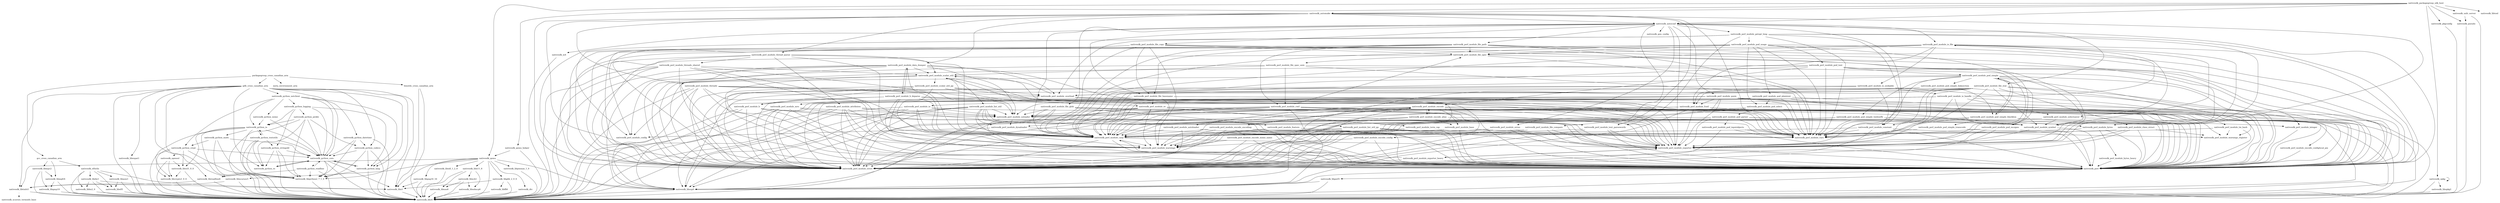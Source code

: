 digraph depends {
    node [shape=plaintext]
binutils_cross_canadian_arm -> nativesdk_libc6;
binutils_cross_canadian_arm -> nativesdk_libz1;
gcc_cross_canadian_arm -> nativesdk_elfutils;
gcc_cross_canadian_arm -> nativesdk_libmpc2;
gcc_cross_canadian_arm -> nativesdk_libmpfr4;
gdb_cross_canadian_arm -> nativesdk_libc6;
gdb_cross_canadian_arm -> nativesdk_libexpat1;
gdb_cross_canadian_arm -> nativesdk_libncurses5;
gdb_cross_canadian_arm -> nativesdk_libpython2_7_1_0;
gdb_cross_canadian_arm -> nativesdk_libreadline6;
gdb_cross_canadian_arm -> nativesdk_libtinfo5;
gdb_cross_canadian_arm -> nativesdk_libz1;
gdb_cross_canadian_arm -> nativesdk_python_codecs;
gdb_cross_canadian_arm -> nativesdk_python_core;
gdb_cross_canadian_arm -> nativesdk_python_lang;
gdb_cross_canadian_arm -> nativesdk_python_netclient;
gdb_cross_canadian_arm -> nativesdk_python_re;
nativesdk_autoconf -> nativesdk_gnu_config;
nativesdk_autoconf -> nativesdk_m4;
nativesdk_autoconf -> nativesdk_perl;
nativesdk_autoconf -> nativesdk_perl_module_carp;
nativesdk_autoconf -> nativesdk_perl_module_constant;
nativesdk_autoconf -> nativesdk_perl_module_errno;
nativesdk_autoconf -> nativesdk_perl_module_exporter;
nativesdk_autoconf -> nativesdk_perl_module_file_basename;
nativesdk_autoconf -> nativesdk_perl_module_file_compare;
nativesdk_autoconf -> nativesdk_perl_module_file_copy;
nativesdk_autoconf -> nativesdk_perl_module_file_glob;
nativesdk_autoconf -> nativesdk_perl_module_file_path;
nativesdk_autoconf -> nativesdk_perl_module_file_stat;
nativesdk_autoconf -> nativesdk_perl_module_getopt_long;
nativesdk_autoconf -> nativesdk_perl_module_io_file;
nativesdk_autoconf -> nativesdk_perl_module_posix;
nativesdk_automake -> nativesdk_autoconf;
nativesdk_automake -> nativesdk_perl;
nativesdk_automake -> nativesdk_perl_module_bytes;
nativesdk_automake -> nativesdk_perl_module_data_dumper;
nativesdk_automake -> nativesdk_perl_module_strict;
nativesdk_automake -> nativesdk_perl_module_text_parsewords;
nativesdk_automake -> nativesdk_perl_module_thread_queue;
nativesdk_automake -> nativesdk_perl_module_threads;
nativesdk_automake -> nativesdk_perl_module_vars;
nativesdk_dtc -> nativesdk_libc6;
nativesdk_elfutils -> nativesdk_libasm1;
nativesdk_elfutils -> nativesdk_libbz2_0;
nativesdk_elfutils -> nativesdk_libc6;
nativesdk_elfutils -> nativesdk_libdw1;
nativesdk_elfutils -> nativesdk_libelf1;
nativesdk_elfutils -> nativesdk_libz1;
nativesdk_libasm1 -> nativesdk_libc6;
nativesdk_libasm1 -> nativesdk_libelf1;
nativesdk_libbz2_0 -> nativesdk_libc6;
nativesdk_libcrypto1_0_0 -> nativesdk_libc6;
nativesdk_libdw1 -> nativesdk_libbz2_0;
nativesdk_libdw1 -> nativesdk_libc6;
nativesdk_libdw1 -> nativesdk_libelf1;
nativesdk_libdw1 -> nativesdk_libz1;
nativesdk_libelf1 -> nativesdk_libc6;
nativesdk_libexpat1 -> nativesdk_libc6;
nativesdk_libffi6 -> nativesdk_libc6;
nativesdk_libglib_2_0_0 -> nativesdk_libc6;
nativesdk_libglib_2_0_0 -> nativesdk_libffi6;
nativesdk_libglib_2_0_0 -> nativesdk_libz1;
nativesdk_libgmp10 -> nativesdk_libc6;
nativesdk_libmpc2 -> nativesdk_libc6;
nativesdk_libmpc2 -> nativesdk_libgmp10;
nativesdk_libmpc2 -> nativesdk_libmpfr4;
nativesdk_libmpfr4 -> nativesdk_libc6;
nativesdk_libmpfr4 -> nativesdk_libgmp10;
nativesdk_libncurses5 -> nativesdk_libc6;
nativesdk_libncurses5 -> nativesdk_libtinfo5;
nativesdk_libopkg1 -> nativesdk_libc6;
nativesdk_libperl5 -> nativesdk_libc6;
nativesdk_libperl5 -> nativesdk_libssp0;
nativesdk_libpixman_1_0 -> nativesdk_libc6;
nativesdk_libpng16_16 -> nativesdk_libc6;
nativesdk_libpng16_16 -> nativesdk_libz1;
nativesdk_libpython2_7_1_0 -> nativesdk_libc6;
nativesdk_libreadline6 -> nativesdk_libc6;
nativesdk_libreadline6 -> nativesdk_libtinfo5;
nativesdk_libsdl_1_2_0 -> nativesdk_libc6;
nativesdk_libssl1_0_0 -> nativesdk_libc6;
nativesdk_libssl1_0_0 -> nativesdk_libcrypto1_0_0;
nativesdk_libssp0 -> nativesdk_libc6;
nativesdk_libtinfo5 -> nativesdk_libc6;
nativesdk_libtinfo5 -> nativesdk_ncurses_terminfo_base [style=dotted];
nativesdk_libx11_6 -> nativesdk_libc6;
nativesdk_libx11_6 -> nativesdk_libxau6;
nativesdk_libx11_6 -> nativesdk_libxcb1;
nativesdk_libx11_6 -> nativesdk_libxdmcp6;
nativesdk_libxau6 -> nativesdk_libc6;
nativesdk_libxcb1 -> nativesdk_libc6;
nativesdk_libxcb1 -> nativesdk_libxau6;
nativesdk_libxcb1 -> nativesdk_libxdmcp6;
nativesdk_libxdmcp6 -> nativesdk_libc6;
nativesdk_libz1 -> nativesdk_libc6;
nativesdk_m4 -> nativesdk_libc6;
nativesdk_openssl -> nativesdk_libc6;
nativesdk_openssl -> nativesdk_libcrypto1_0_0;
nativesdk_openssl -> nativesdk_libssl1_0_0;
nativesdk_opkg -> nativesdk_libc6;
nativesdk_opkg -> nativesdk_libopkg1;
nativesdk_opkg -> nativesdk_opkg;
nativesdk_packagegroup_sdk_host -> nativesdk_autoconf;
nativesdk_packagegroup_sdk_host -> nativesdk_automake;
nativesdk_packagegroup_sdk_host -> nativesdk_libtool;
nativesdk_packagegroup_sdk_host -> nativesdk_opkg;
nativesdk_packagegroup_sdk_host -> nativesdk_pkgconfig;
nativesdk_packagegroup_sdk_host -> nativesdk_pseudo;
nativesdk_packagegroup_sdk_host -> nativesdk_qemu;
nativesdk_packagegroup_sdk_host -> nativesdk_qemu_helper;
nativesdk_packagegroup_sdk_host -> nativesdk_unfs_server;
nativesdk_perl -> nativesdk_libc6;
nativesdk_perl -> nativesdk_libperl5;
nativesdk_perl -> nativesdk_libssp0;
nativesdk_perl_module_attributes -> nativesdk_libc6;
nativesdk_perl_module_attributes -> nativesdk_libssp0;
nativesdk_perl_module_attributes -> nativesdk_perl;
nativesdk_perl_module_attributes -> nativesdk_perl_module_carp;
nativesdk_perl_module_attributes -> nativesdk_perl_module_exporter;
nativesdk_perl_module_attributes -> nativesdk_perl_module_strict;
nativesdk_perl_module_attributes -> nativesdk_perl_module_warnings;
nativesdk_perl_module_attributes -> nativesdk_perl_module_xsloader;
nativesdk_perl_module_autoloader -> nativesdk_perl;
nativesdk_perl_module_autoloader -> nativesdk_perl_module_carp;
nativesdk_perl_module_autoloader -> nativesdk_perl_module_strict;
nativesdk_perl_module_b -> nativesdk_libc6;
nativesdk_perl_module_b -> nativesdk_libssp0;
nativesdk_perl_module_b -> nativesdk_perl;
nativesdk_perl_module_b -> nativesdk_perl_module_exporter;
nativesdk_perl_module_b -> nativesdk_perl_module_strict;
nativesdk_perl_module_b -> nativesdk_perl_module_xsloader;
nativesdk_perl_module_b_deparse -> nativesdk_perl;
nativesdk_perl_module_b_deparse -> nativesdk_perl_module_b;
nativesdk_perl_module_b_deparse -> nativesdk_perl_module_carp;
nativesdk_perl_module_b_deparse -> nativesdk_perl_module_data_dumper;
nativesdk_perl_module_b_deparse -> nativesdk_perl_module_re;
nativesdk_perl_module_b_deparse -> nativesdk_perl_module_strict;
nativesdk_perl_module_b_deparse -> nativesdk_perl_module_vars;
nativesdk_perl_module_b_deparse -> nativesdk_perl_module_warnings;
nativesdk_perl_module_base -> nativesdk_perl;
nativesdk_perl_module_base -> nativesdk_perl_module_carp;
nativesdk_perl_module_base -> nativesdk_perl_module_strict;
nativesdk_perl_module_base -> nativesdk_perl_module_vars;
nativesdk_perl_module_bytes -> nativesdk_perl;
nativesdk_perl_module_bytes -> nativesdk_perl_module_bytes_heavy;
nativesdk_perl_module_bytes -> nativesdk_perl_module_carp;
nativesdk_perl_module_bytes_heavy -> nativesdk_perl;
nativesdk_perl_module_carp -> nativesdk_perl;
nativesdk_perl_module_carp -> nativesdk_perl_module_exporter;
nativesdk_perl_module_carp -> nativesdk_perl_module_strict;
nativesdk_perl_module_carp -> nativesdk_perl_module_warnings;
nativesdk_perl_module_class_struct -> nativesdk_perl;
nativesdk_perl_module_class_struct -> nativesdk_perl_module_carp;
nativesdk_perl_module_class_struct -> nativesdk_perl_module_exporter;
nativesdk_perl_module_class_struct -> nativesdk_perl_module_strict;
nativesdk_perl_module_class_struct -> nativesdk_perl_module_warnings_register;
nativesdk_perl_module_constant -> nativesdk_perl;
nativesdk_perl_module_constant -> nativesdk_perl_module_carp;
nativesdk_perl_module_constant -> nativesdk_perl_module_strict;
nativesdk_perl_module_constant -> nativesdk_perl_module_vars;
nativesdk_perl_module_constant -> nativesdk_perl_module_warnings_register;
nativesdk_perl_module_cwd -> nativesdk_libc6;
nativesdk_perl_module_cwd -> nativesdk_libssp0;
nativesdk_perl_module_cwd -> nativesdk_perl;
nativesdk_perl_module_cwd -> nativesdk_perl_module_dynaloader;
nativesdk_perl_module_cwd -> nativesdk_perl_module_exporter;
nativesdk_perl_module_cwd -> nativesdk_perl_module_file_spec;
nativesdk_perl_module_cwd -> nativesdk_perl_module_strict;
nativesdk_perl_module_cwd -> nativesdk_perl_module_vars;
nativesdk_perl_module_cwd -> nativesdk_perl_module_xsloader;
nativesdk_perl_module_data_dumper -> nativesdk_libc6;
nativesdk_perl_module_data_dumper -> nativesdk_libssp0;
nativesdk_perl_module_data_dumper -> nativesdk_perl;
nativesdk_perl_module_data_dumper -> nativesdk_perl_module_b_deparse;
nativesdk_perl_module_data_dumper -> nativesdk_perl_module_carp;
nativesdk_perl_module_data_dumper -> nativesdk_perl_module_config;
nativesdk_perl_module_data_dumper -> nativesdk_perl_module_exporter;
nativesdk_perl_module_data_dumper -> nativesdk_perl_module_overload;
nativesdk_perl_module_data_dumper -> nativesdk_perl_module_scalar_util;
nativesdk_perl_module_data_dumper -> nativesdk_perl_module_xsloader;
nativesdk_perl_module_dynaloader -> nativesdk_perl;
nativesdk_perl_module_dynaloader -> nativesdk_perl_module_carp;
nativesdk_perl_module_dynaloader -> nativesdk_perl_module_config;
nativesdk_perl_module_encode -> nativesdk_libc6;
nativesdk_perl_module_encode -> nativesdk_libssp0;
nativesdk_perl_module_encode -> nativesdk_perl;
nativesdk_perl_module_encode -> nativesdk_perl_module_base;
nativesdk_perl_module_encode -> nativesdk_perl_module_bytes;
nativesdk_perl_module_encode -> nativesdk_perl_module_carp;
nativesdk_perl_module_encode -> nativesdk_perl_module_encode_alias;
nativesdk_perl_module_encode -> nativesdk_perl_module_encode_config;
nativesdk_perl_module_encode -> nativesdk_perl_module_encode_configlocal_pm;
nativesdk_perl_module_encode -> nativesdk_perl_module_encode_encoding;
nativesdk_perl_module_encode -> nativesdk_perl_module_exporter;
nativesdk_perl_module_encode -> nativesdk_perl_module_strict;
nativesdk_perl_module_encode -> nativesdk_perl_module_warnings;
nativesdk_perl_module_encode -> nativesdk_perl_module_xsloader;
nativesdk_perl_module_encode_alias -> nativesdk_perl;
nativesdk_perl_module_encode_alias -> nativesdk_perl_module_base;
nativesdk_perl_module_encode_alias -> nativesdk_perl_module_encode;
nativesdk_perl_module_encode_alias -> nativesdk_perl_module_strict;
nativesdk_perl_module_encode_alias -> nativesdk_perl_module_warnings;
nativesdk_perl_module_encode_config -> nativesdk_perl;
nativesdk_perl_module_encode_config -> nativesdk_perl_module_strict;
nativesdk_perl_module_encode_config -> nativesdk_perl_module_warnings;
nativesdk_perl_module_encode_configlocal_pm -> nativesdk_perl;
nativesdk_perl_module_encode_encoding -> nativesdk_perl;
nativesdk_perl_module_encode_encoding -> nativesdk_perl_module_carp;
nativesdk_perl_module_encode_encoding -> nativesdk_perl_module_encode;
nativesdk_perl_module_encode_encoding -> nativesdk_perl_module_encode_mime_name;
nativesdk_perl_module_encode_encoding -> nativesdk_perl_module_strict;
nativesdk_perl_module_encode_encoding -> nativesdk_perl_module_warnings;
nativesdk_perl_module_encode_mime_name -> nativesdk_perl;
nativesdk_perl_module_encode_mime_name -> nativesdk_perl_module_strict;
nativesdk_perl_module_encode_mime_name -> nativesdk_perl_module_warnings;
nativesdk_perl_module_errno -> nativesdk_perl;
nativesdk_perl_module_errno -> nativesdk_perl_module_carp;
nativesdk_perl_module_errno -> nativesdk_perl_module_exporter;
nativesdk_perl_module_errno -> nativesdk_perl_module_strict;
nativesdk_perl_module_exporter -> nativesdk_perl;
nativesdk_perl_module_exporter -> nativesdk_perl_module_exporter_heavy;
nativesdk_perl_module_exporter_heavy -> nativesdk_perl;
nativesdk_perl_module_exporter_heavy -> nativesdk_perl_module_carp;
nativesdk_perl_module_exporter_heavy -> nativesdk_perl_module_exporter;
nativesdk_perl_module_exporter_heavy -> nativesdk_perl_module_strict;
nativesdk_perl_module_fcntl -> nativesdk_libc6;
nativesdk_perl_module_fcntl -> nativesdk_libssp0;
nativesdk_perl_module_fcntl -> nativesdk_perl;
nativesdk_perl_module_fcntl -> nativesdk_perl_module_exporter;
nativesdk_perl_module_fcntl -> nativesdk_perl_module_strict;
nativesdk_perl_module_fcntl -> nativesdk_perl_module_xsloader;
nativesdk_perl_module_feature -> nativesdk_perl;
nativesdk_perl_module_feature -> nativesdk_perl_module_carp;
nativesdk_perl_module_file_basename -> nativesdk_perl;
nativesdk_perl_module_file_basename -> nativesdk_perl_module_carp;
nativesdk_perl_module_file_basename -> nativesdk_perl_module_exporter;
nativesdk_perl_module_file_basename -> nativesdk_perl_module_re;
nativesdk_perl_module_file_basename -> nativesdk_perl_module_strict;
nativesdk_perl_module_file_basename -> nativesdk_perl_module_warnings;
nativesdk_perl_module_file_compare -> nativesdk_perl;
nativesdk_perl_module_file_compare -> nativesdk_perl_module_carp;
nativesdk_perl_module_file_compare -> nativesdk_perl_module_exporter;
nativesdk_perl_module_file_compare -> nativesdk_perl_module_strict;
nativesdk_perl_module_file_compare -> nativesdk_perl_module_warnings;
nativesdk_perl_module_file_copy -> nativesdk_perl;
nativesdk_perl_module_file_copy -> nativesdk_perl_module_carp;
nativesdk_perl_module_file_copy -> nativesdk_perl_module_config;
nativesdk_perl_module_file_copy -> nativesdk_perl_module_exporter;
nativesdk_perl_module_file_copy -> nativesdk_perl_module_file_basename;
nativesdk_perl_module_file_copy -> nativesdk_perl_module_file_spec;
nativesdk_perl_module_file_copy -> nativesdk_perl_module_strict;
nativesdk_perl_module_file_copy -> nativesdk_perl_module_warnings;
nativesdk_perl_module_file_glob -> nativesdk_libc6;
nativesdk_perl_module_file_glob -> nativesdk_libssp0;
nativesdk_perl_module_file_glob -> nativesdk_perl;
nativesdk_perl_module_file_glob -> nativesdk_perl_module_exporter;
nativesdk_perl_module_file_glob -> nativesdk_perl_module_feature;
nativesdk_perl_module_file_glob -> nativesdk_perl_module_strict;
nativesdk_perl_module_file_glob -> nativesdk_perl_module_text_parsewords;
nativesdk_perl_module_file_glob -> nativesdk_perl_module_xsloader;
nativesdk_perl_module_file_path -> nativesdk_perl;
nativesdk_perl_module_file_path -> nativesdk_perl_module_carp;
nativesdk_perl_module_file_path -> nativesdk_perl_module_cwd;
nativesdk_perl_module_file_path -> nativesdk_perl_module_exporter;
nativesdk_perl_module_file_path -> nativesdk_perl_module_file_basename;
nativesdk_perl_module_file_path -> nativesdk_perl_module_file_spec;
nativesdk_perl_module_file_path -> nativesdk_perl_module_strict;
nativesdk_perl_module_file_path -> nativesdk_perl_module_vars;
nativesdk_perl_module_file_spec -> nativesdk_perl;
nativesdk_perl_module_file_spec -> nativesdk_perl_module_file_spec_unix;
nativesdk_perl_module_file_spec -> nativesdk_perl_module_strict;
nativesdk_perl_module_file_spec -> nativesdk_perl_module_vars;
nativesdk_perl_module_file_spec_unix -> nativesdk_perl;
nativesdk_perl_module_file_spec_unix -> nativesdk_perl_module_cwd;
nativesdk_perl_module_file_spec_unix -> nativesdk_perl_module_scalar_util;
nativesdk_perl_module_file_spec_unix -> nativesdk_perl_module_strict;
nativesdk_perl_module_file_spec_unix -> nativesdk_perl_module_vars;
nativesdk_perl_module_file_stat -> nativesdk_perl;
nativesdk_perl_module_file_stat -> nativesdk_perl_module_carp;
nativesdk_perl_module_file_stat -> nativesdk_perl_module_class_struct;
nativesdk_perl_module_file_stat -> nativesdk_perl_module_constant;
nativesdk_perl_module_file_stat -> nativesdk_perl_module_exporter;
nativesdk_perl_module_file_stat -> nativesdk_perl_module_fcntl;
nativesdk_perl_module_file_stat -> nativesdk_perl_module_overload;
nativesdk_perl_module_file_stat -> nativesdk_perl_module_strict;
nativesdk_perl_module_file_stat -> nativesdk_perl_module_symbol;
nativesdk_perl_module_file_stat -> nativesdk_perl_module_vars;
nativesdk_perl_module_file_stat -> nativesdk_perl_module_warnings;
nativesdk_perl_module_file_stat -> nativesdk_perl_module_warnings_register;
nativesdk_perl_module_getopt_long -> nativesdk_perl;
nativesdk_perl_module_getopt_long -> nativesdk_perl_module_constant;
nativesdk_perl_module_getopt_long -> nativesdk_perl_module_exporter;
nativesdk_perl_module_getopt_long -> nativesdk_perl_module_overload;
nativesdk_perl_module_getopt_long -> nativesdk_perl_module_pod_usage;
nativesdk_perl_module_getopt_long -> nativesdk_perl_module_strict;
nativesdk_perl_module_getopt_long -> nativesdk_perl_module_text_parsewords;
nativesdk_perl_module_getopt_long -> nativesdk_perl_module_vars;
nativesdk_perl_module_integer -> nativesdk_perl;
nativesdk_perl_module_io -> nativesdk_libc6;
nativesdk_perl_module_io -> nativesdk_libssp0;
nativesdk_perl_module_io -> nativesdk_perl;
nativesdk_perl_module_io -> nativesdk_perl_module_carp;
nativesdk_perl_module_io -> nativesdk_perl_module_strict;
nativesdk_perl_module_io -> nativesdk_perl_module_warnings;
nativesdk_perl_module_io -> nativesdk_perl_module_xsloader;
nativesdk_perl_module_io_file -> nativesdk_perl;
nativesdk_perl_module_io_file -> nativesdk_perl_module_carp;
nativesdk_perl_module_io_file -> nativesdk_perl_module_exporter;
nativesdk_perl_module_io_file -> nativesdk_perl_module_fcntl;
nativesdk_perl_module_io_file -> nativesdk_perl_module_file_spec;
nativesdk_perl_module_io_file -> nativesdk_perl_module_io_seekable;
nativesdk_perl_module_io_file -> nativesdk_perl_module_selectsaver;
nativesdk_perl_module_io_file -> nativesdk_perl_module_strict;
nativesdk_perl_module_io_file -> nativesdk_perl_module_symbol;
nativesdk_perl_module_io_handle -> nativesdk_perl;
nativesdk_perl_module_io_handle -> nativesdk_perl_module_carp;
nativesdk_perl_module_io_handle -> nativesdk_perl_module_exporter;
nativesdk_perl_module_io_handle -> nativesdk_perl_module_io;
nativesdk_perl_module_io_handle -> nativesdk_perl_module_io_file;
nativesdk_perl_module_io_handle -> nativesdk_perl_module_selectsaver;
nativesdk_perl_module_io_handle -> nativesdk_perl_module_strict;
nativesdk_perl_module_io_handle -> nativesdk_perl_module_symbol;
nativesdk_perl_module_io_seekable -> nativesdk_perl;
nativesdk_perl_module_io_seekable -> nativesdk_perl_module_carp;
nativesdk_perl_module_io_seekable -> nativesdk_perl_module_exporter;
nativesdk_perl_module_io_seekable -> nativesdk_perl_module_fcntl;
nativesdk_perl_module_io_seekable -> nativesdk_perl_module_io_handle;
nativesdk_perl_module_io_seekable -> nativesdk_perl_module_strict;
nativesdk_perl_module_list_util -> nativesdk_libc6;
nativesdk_perl_module_list_util -> nativesdk_libssp0;
nativesdk_perl_module_list_util -> nativesdk_perl;
nativesdk_perl_module_list_util -> nativesdk_perl_module_dynaloader;
nativesdk_perl_module_list_util -> nativesdk_perl_module_exporter;
nativesdk_perl_module_list_util -> nativesdk_perl_module_list_util_pp;
nativesdk_perl_module_list_util -> nativesdk_perl_module_strict;
nativesdk_perl_module_list_util -> nativesdk_perl_module_vars;
nativesdk_perl_module_list_util -> nativesdk_perl_module_xsloader;
nativesdk_perl_module_list_util_pp -> nativesdk_perl;
nativesdk_perl_module_list_util_pp -> nativesdk_perl_module_carp;
nativesdk_perl_module_list_util_pp -> nativesdk_perl_module_exporter;
nativesdk_perl_module_list_util_pp -> nativesdk_perl_module_scalar_util;
nativesdk_perl_module_list_util_pp -> nativesdk_perl_module_strict;
nativesdk_perl_module_list_util_pp -> nativesdk_perl_module_vars;
nativesdk_perl_module_list_util_pp -> nativesdk_perl_module_warnings;
nativesdk_perl_module_mro -> nativesdk_libc6;
nativesdk_perl_module_mro -> nativesdk_libssp0;
nativesdk_perl_module_mro -> nativesdk_perl;
nativesdk_perl_module_mro -> nativesdk_perl_module_strict;
nativesdk_perl_module_mro -> nativesdk_perl_module_warnings;
nativesdk_perl_module_mro -> nativesdk_perl_module_xsloader;
nativesdk_perl_module_overload -> nativesdk_perl;
nativesdk_perl_module_overload -> nativesdk_perl_module_mro;
nativesdk_perl_module_overload -> nativesdk_perl_module_scalar_util;
nativesdk_perl_module_overload -> nativesdk_perl_module_warnings_register;
nativesdk_perl_module_pod_escapes -> nativesdk_perl;
nativesdk_perl_module_pod_escapes -> nativesdk_perl_module_exporter;
nativesdk_perl_module_pod_escapes -> nativesdk_perl_module_strict;
nativesdk_perl_module_pod_escapes -> nativesdk_perl_module_vars;
nativesdk_perl_module_pod_inputobjects -> nativesdk_perl;
nativesdk_perl_module_pod_inputobjects -> nativesdk_perl_module_strict;
nativesdk_perl_module_pod_inputobjects -> nativesdk_perl_module_vars;
nativesdk_perl_module_pod_parser -> nativesdk_perl;
nativesdk_perl_module_pod_parser -> nativesdk_perl_module_carp;
nativesdk_perl_module_pod_parser -> nativesdk_perl_module_exporter;
nativesdk_perl_module_pod_parser -> nativesdk_perl_module_pod_inputobjects;
nativesdk_perl_module_pod_parser -> nativesdk_perl_module_strict;
nativesdk_perl_module_pod_parser -> nativesdk_perl_module_symbol;
nativesdk_perl_module_pod_parser -> nativesdk_perl_module_vars;
nativesdk_perl_module_pod_plaintext -> nativesdk_perl;
nativesdk_perl_module_pod_plaintext -> nativesdk_perl_module_carp;
nativesdk_perl_module_pod_plaintext -> nativesdk_perl_module_pod_select;
nativesdk_perl_module_pod_plaintext -> nativesdk_perl_module_strict;
nativesdk_perl_module_pod_plaintext -> nativesdk_perl_module_symbol;
nativesdk_perl_module_pod_plaintext -> nativesdk_perl_module_vars;
nativesdk_perl_module_pod_select -> nativesdk_perl;
nativesdk_perl_module_pod_select -> nativesdk_perl_module_carp;
nativesdk_perl_module_pod_select -> nativesdk_perl_module_pod_parser;
nativesdk_perl_module_pod_select -> nativesdk_perl_module_strict;
nativesdk_perl_module_pod_select -> nativesdk_perl_module_vars;
nativesdk_perl_module_pod_simple -> nativesdk_perl;
nativesdk_perl_module_pod_simple -> nativesdk_perl_module_carp;
nativesdk_perl_module_pod_simple -> nativesdk_perl_module_integer;
nativesdk_perl_module_pod_simple -> nativesdk_perl_module_pod_escapes;
nativesdk_perl_module_pod_simple -> nativesdk_perl_module_pod_simple_blackbox;
nativesdk_perl_module_pod_simple -> nativesdk_perl_module_pod_simple_linksection;
nativesdk_perl_module_pod_simple -> nativesdk_perl_module_pod_simple_tiedoutfh;
nativesdk_perl_module_pod_simple -> nativesdk_perl_module_strict;
nativesdk_perl_module_pod_simple -> nativesdk_perl_module_symbol;
nativesdk_perl_module_pod_simple -> nativesdk_perl_module_vars;
nativesdk_perl_module_pod_simple_blackbox -> nativesdk_perl;
nativesdk_perl_module_pod_simple_blackbox -> nativesdk_perl_module_carp;
nativesdk_perl_module_pod_simple_blackbox -> nativesdk_perl_module_integer;
nativesdk_perl_module_pod_simple_blackbox -> nativesdk_perl_module_pod_simple;
nativesdk_perl_module_pod_simple_blackbox -> nativesdk_perl_module_pod_simple_transcode;
nativesdk_perl_module_pod_simple_blackbox -> nativesdk_perl_module_strict;
nativesdk_perl_module_pod_simple_blackbox -> nativesdk_perl_module_vars;
nativesdk_perl_module_pod_simple_linksection -> nativesdk_perl;
nativesdk_perl_module_pod_simple_linksection -> nativesdk_perl_module_overload;
nativesdk_perl_module_pod_simple_linksection -> nativesdk_perl_module_pod_simple_blackbox;
nativesdk_perl_module_pod_simple_linksection -> nativesdk_perl_module_strict;
nativesdk_perl_module_pod_simple_linksection -> nativesdk_perl_module_vars;
nativesdk_perl_module_pod_simple_tiedoutfh -> nativesdk_perl;
nativesdk_perl_module_pod_simple_tiedoutfh -> nativesdk_perl_module_carp;
nativesdk_perl_module_pod_simple_tiedoutfh -> nativesdk_perl_module_strict;
nativesdk_perl_module_pod_simple_tiedoutfh -> nativesdk_perl_module_symbol;
nativesdk_perl_module_pod_simple_tiedoutfh -> nativesdk_perl_module_vars;
nativesdk_perl_module_pod_simple_transcode -> nativesdk_perl;
nativesdk_perl_module_pod_simple_transcode -> nativesdk_perl_module_vars;
nativesdk_perl_module_pod_text -> nativesdk_perl;
nativesdk_perl_module_pod_text -> nativesdk_perl_module_carp;
nativesdk_perl_module_pod_text -> nativesdk_perl_module_encode;
nativesdk_perl_module_pod_text -> nativesdk_perl_module_exporter;
nativesdk_perl_module_pod_text -> nativesdk_perl_module_pod_simple;
nativesdk_perl_module_pod_text -> nativesdk_perl_module_strict;
nativesdk_perl_module_pod_text -> nativesdk_perl_module_vars;
nativesdk_perl_module_pod_usage -> nativesdk_perl;
nativesdk_perl_module_pod_usage -> nativesdk_perl_module_carp;
nativesdk_perl_module_pod_usage -> nativesdk_perl_module_config;
nativesdk_perl_module_pod_usage -> nativesdk_perl_module_exporter;
nativesdk_perl_module_pod_usage -> nativesdk_perl_module_file_spec;
nativesdk_perl_module_pod_usage -> nativesdk_perl_module_pod_plaintext;
nativesdk_perl_module_pod_usage -> nativesdk_perl_module_pod_select;
nativesdk_perl_module_pod_usage -> nativesdk_perl_module_pod_text;
nativesdk_perl_module_pod_usage -> nativesdk_perl_module_strict;
nativesdk_perl_module_pod_usage -> nativesdk_perl_module_vars;
nativesdk_perl_module_posix -> nativesdk_libc6;
nativesdk_perl_module_posix -> nativesdk_libssp0;
nativesdk_perl_module_posix -> nativesdk_perl;
nativesdk_perl_module_posix -> nativesdk_perl_module_autoloader;
nativesdk_perl_module_posix -> nativesdk_perl_module_exporter;
nativesdk_perl_module_posix -> nativesdk_perl_module_fcntl;
nativesdk_perl_module_posix -> nativesdk_perl_module_strict;
nativesdk_perl_module_posix -> nativesdk_perl_module_tie_hash;
nativesdk_perl_module_posix -> nativesdk_perl_module_vars;
nativesdk_perl_module_posix -> nativesdk_perl_module_warnings;
nativesdk_perl_module_posix -> nativesdk_perl_module_xsloader;
nativesdk_perl_module_re -> nativesdk_libc6;
nativesdk_perl_module_re -> nativesdk_libssp0;
nativesdk_perl_module_re -> nativesdk_perl;
nativesdk_perl_module_re -> nativesdk_perl_module_carp;
nativesdk_perl_module_re -> nativesdk_perl_module_exporter;
nativesdk_perl_module_re -> nativesdk_perl_module_strict;
nativesdk_perl_module_re -> nativesdk_perl_module_term_cap;
nativesdk_perl_module_re -> nativesdk_perl_module_warnings;
nativesdk_perl_module_re -> nativesdk_perl_module_xsloader;
nativesdk_perl_module_scalar_util -> nativesdk_perl;
nativesdk_perl_module_scalar_util -> nativesdk_perl_module_carp;
nativesdk_perl_module_scalar_util -> nativesdk_perl_module_exporter;
nativesdk_perl_module_scalar_util -> nativesdk_perl_module_list_util;
nativesdk_perl_module_scalar_util -> nativesdk_perl_module_scalar_util_pp;
nativesdk_perl_module_scalar_util -> nativesdk_perl_module_strict;
nativesdk_perl_module_scalar_util -> nativesdk_perl_module_vars;
nativesdk_perl_module_scalar_util_pp -> nativesdk_perl;
nativesdk_perl_module_scalar_util_pp -> nativesdk_perl_module_b;
nativesdk_perl_module_scalar_util_pp -> nativesdk_perl_module_exporter;
nativesdk_perl_module_scalar_util_pp -> nativesdk_perl_module_overload;
nativesdk_perl_module_scalar_util_pp -> nativesdk_perl_module_strict;
nativesdk_perl_module_scalar_util_pp -> nativesdk_perl_module_vars;
nativesdk_perl_module_scalar_util_pp -> nativesdk_perl_module_warnings;
nativesdk_perl_module_selectsaver -> nativesdk_perl;
nativesdk_perl_module_selectsaver -> nativesdk_perl_module_carp;
nativesdk_perl_module_selectsaver -> nativesdk_perl_module_symbol;
nativesdk_perl_module_symbol -> nativesdk_perl;
nativesdk_perl_module_symbol -> nativesdk_perl_module_exporter;
nativesdk_perl_module_term_cap -> nativesdk_perl;
nativesdk_perl_module_term_cap -> nativesdk_perl_module_carp;
nativesdk_perl_module_term_cap -> nativesdk_perl_module_strict;
nativesdk_perl_module_term_cap -> nativesdk_perl_module_vars;
nativesdk_perl_module_text_parsewords -> nativesdk_perl;
nativesdk_perl_module_text_parsewords -> nativesdk_perl_module_carp;
nativesdk_perl_module_text_parsewords -> nativesdk_perl_module_exporter;
nativesdk_perl_module_text_parsewords -> nativesdk_perl_module_strict;
nativesdk_perl_module_thread_queue -> nativesdk_perl;
nativesdk_perl_module_thread_queue -> nativesdk_perl_module_attributes;
nativesdk_perl_module_thread_queue -> nativesdk_perl_module_carp;
nativesdk_perl_module_thread_queue -> nativesdk_perl_module_scalar_util;
nativesdk_perl_module_thread_queue -> nativesdk_perl_module_strict;
nativesdk_perl_module_thread_queue -> nativesdk_perl_module_threads_shared;
nativesdk_perl_module_thread_queue -> nativesdk_perl_module_warnings;
nativesdk_perl_module_threads -> nativesdk_libc6;
nativesdk_perl_module_threads -> nativesdk_libssp0;
nativesdk_perl_module_threads -> nativesdk_perl;
nativesdk_perl_module_threads -> nativesdk_perl_module_carp;
nativesdk_perl_module_threads -> nativesdk_perl_module_config;
nativesdk_perl_module_threads -> nativesdk_perl_module_overload;
nativesdk_perl_module_threads -> nativesdk_perl_module_strict;
nativesdk_perl_module_threads -> nativesdk_perl_module_warnings;
nativesdk_perl_module_threads -> nativesdk_perl_module_xsloader;
nativesdk_perl_module_threads_shared -> nativesdk_libc6;
nativesdk_perl_module_threads_shared -> nativesdk_libssp0;
nativesdk_perl_module_threads_shared -> nativesdk_perl;
nativesdk_perl_module_threads_shared -> nativesdk_perl_module_carp;
nativesdk_perl_module_threads_shared -> nativesdk_perl_module_scalar_util;
nativesdk_perl_module_threads_shared -> nativesdk_perl_module_strict;
nativesdk_perl_module_threads_shared -> nativesdk_perl_module_warnings;
nativesdk_perl_module_threads_shared -> nativesdk_perl_module_xsloader;
nativesdk_perl_module_tie_hash -> nativesdk_perl;
nativesdk_perl_module_tie_hash -> nativesdk_perl_module_carp;
nativesdk_perl_module_tie_hash -> nativesdk_perl_module_warnings_register;
nativesdk_perl_module_xsloader -> nativesdk_perl;
nativesdk_perl_module_xsloader -> nativesdk_perl_module_carp;
nativesdk_perl_module_xsloader -> nativesdk_perl_module_dynaloader;
nativesdk_pkgconfig -> nativesdk_libc6;
nativesdk_pseudo -> nativesdk_libc6;
nativesdk_python_codecs -> nativesdk_libc6;
nativesdk_python_codecs -> nativesdk_libpython2_7_1_0;
nativesdk_python_codecs -> nativesdk_python_core;
nativesdk_python_codecs -> nativesdk_python_lang;
nativesdk_python_core -> nativesdk_libc6;
nativesdk_python_core -> nativesdk_libpython2_7_1_0;
nativesdk_python_core -> nativesdk_libz1;
nativesdk_python_core -> nativesdk_python_lang;
nativesdk_python_core -> nativesdk_python_re;
nativesdk_python_core -> nativesdk_python_readline [style=dotted];
nativesdk_python_crypt -> nativesdk_libc6;
nativesdk_python_crypt -> nativesdk_libcrypto1_0_0;
nativesdk_python_crypt -> nativesdk_libpython2_7_1_0;
nativesdk_python_crypt -> nativesdk_libssl1_0_0;
nativesdk_python_crypt -> nativesdk_openssl [style=dotted];
nativesdk_python_crypt -> nativesdk_python_core;
nativesdk_python_datetime -> nativesdk_libc6;
nativesdk_python_datetime -> nativesdk_libpython2_7_1_0;
nativesdk_python_datetime -> nativesdk_python_codecs;
nativesdk_python_datetime -> nativesdk_python_core;
nativesdk_python_io -> nativesdk_libc6;
nativesdk_python_io -> nativesdk_libcrypto1_0_0;
nativesdk_python_io -> nativesdk_libpython2_7_1_0;
nativesdk_python_io -> nativesdk_libssl1_0_0;
nativesdk_python_io -> nativesdk_python_core;
nativesdk_python_io -> nativesdk_python_math;
nativesdk_python_io -> nativesdk_python_textutils;
nativesdk_python_lang -> nativesdk_libc6;
nativesdk_python_lang -> nativesdk_libpython2_7_1_0;
nativesdk_python_lang -> nativesdk_python_core;
nativesdk_python_logging -> nativesdk_python_core;
nativesdk_python_logging -> nativesdk_python_io;
nativesdk_python_logging -> nativesdk_python_lang;
nativesdk_python_logging -> nativesdk_python_pickle;
nativesdk_python_logging -> nativesdk_python_stringold;
nativesdk_python_math -> nativesdk_libc6;
nativesdk_python_math -> nativesdk_libpython2_7_1_0;
nativesdk_python_math -> nativesdk_python_core;
nativesdk_python_math -> nativesdk_python_crypt;
nativesdk_python_mime -> nativesdk_python_core;
nativesdk_python_mime -> nativesdk_python_io;
nativesdk_python_netclient -> nativesdk_python_core;
nativesdk_python_netclient -> nativesdk_python_crypt;
nativesdk_python_netclient -> nativesdk_python_datetime;
nativesdk_python_netclient -> nativesdk_python_io;
nativesdk_python_netclient -> nativesdk_python_lang;
nativesdk_python_netclient -> nativesdk_python_logging;
nativesdk_python_netclient -> nativesdk_python_mime;
nativesdk_python_pickle -> nativesdk_libc6;
nativesdk_python_pickle -> nativesdk_libpython2_7_1_0;
nativesdk_python_pickle -> nativesdk_python_codecs;
nativesdk_python_pickle -> nativesdk_python_core;
nativesdk_python_pickle -> nativesdk_python_io;
nativesdk_python_pickle -> nativesdk_python_re;
nativesdk_python_re -> nativesdk_python_core;
nativesdk_python_readline -> nativesdk_libc6;
nativesdk_python_readline -> nativesdk_libpython2_7_1_0;
nativesdk_python_readline -> nativesdk_libreadline6;
nativesdk_python_readline -> nativesdk_python_core;
nativesdk_python_stringold -> nativesdk_libc6;
nativesdk_python_stringold -> nativesdk_libpython2_7_1_0;
nativesdk_python_stringold -> nativesdk_python_core;
nativesdk_python_stringold -> nativesdk_python_re;
nativesdk_python_textutils -> nativesdk_libc6;
nativesdk_python_textutils -> nativesdk_libpython2_7_1_0;
nativesdk_python_textutils -> nativesdk_python_core;
nativesdk_python_textutils -> nativesdk_python_io;
nativesdk_python_textutils -> nativesdk_python_re;
nativesdk_python_textutils -> nativesdk_python_stringold;
nativesdk_qemu -> nativesdk_dtc;
nativesdk_qemu -> nativesdk_libc6;
nativesdk_qemu -> nativesdk_libglib_2_0_0;
nativesdk_qemu -> nativesdk_libncurses5;
nativesdk_qemu -> nativesdk_libpixman_1_0;
nativesdk_qemu -> nativesdk_libpng16_16;
nativesdk_qemu -> nativesdk_libsdl_1_2_0;
nativesdk_qemu -> nativesdk_libssp0;
nativesdk_qemu -> nativesdk_libtinfo5;
nativesdk_qemu -> nativesdk_libx11_6;
nativesdk_qemu -> nativesdk_libz1;
nativesdk_qemu_helper -> nativesdk_libc6;
nativesdk_qemu_helper -> nativesdk_qemu;
nativesdk_unfs_server -> nativesdk_libc6;
nativesdk_unfs_server -> nativesdk_pseudo;
packagegroup_cross_canadian_arm -> binutils_cross_canadian_arm;
packagegroup_cross_canadian_arm -> gcc_cross_canadian_arm;
packagegroup_cross_canadian_arm -> gdb_cross_canadian_arm;
packagegroup_cross_canadian_arm -> meta_environment_arm;
}
